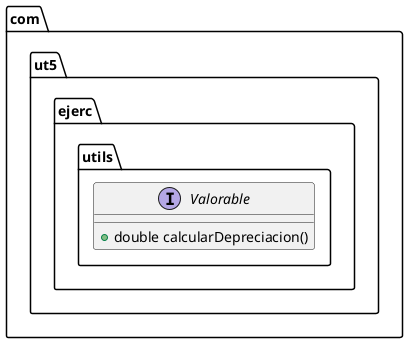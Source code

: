@startuml
package com.ut5.ejerc.utils {
  interface Valorable {
    + double calcularDepreciacion()
  }
}
@enduml
